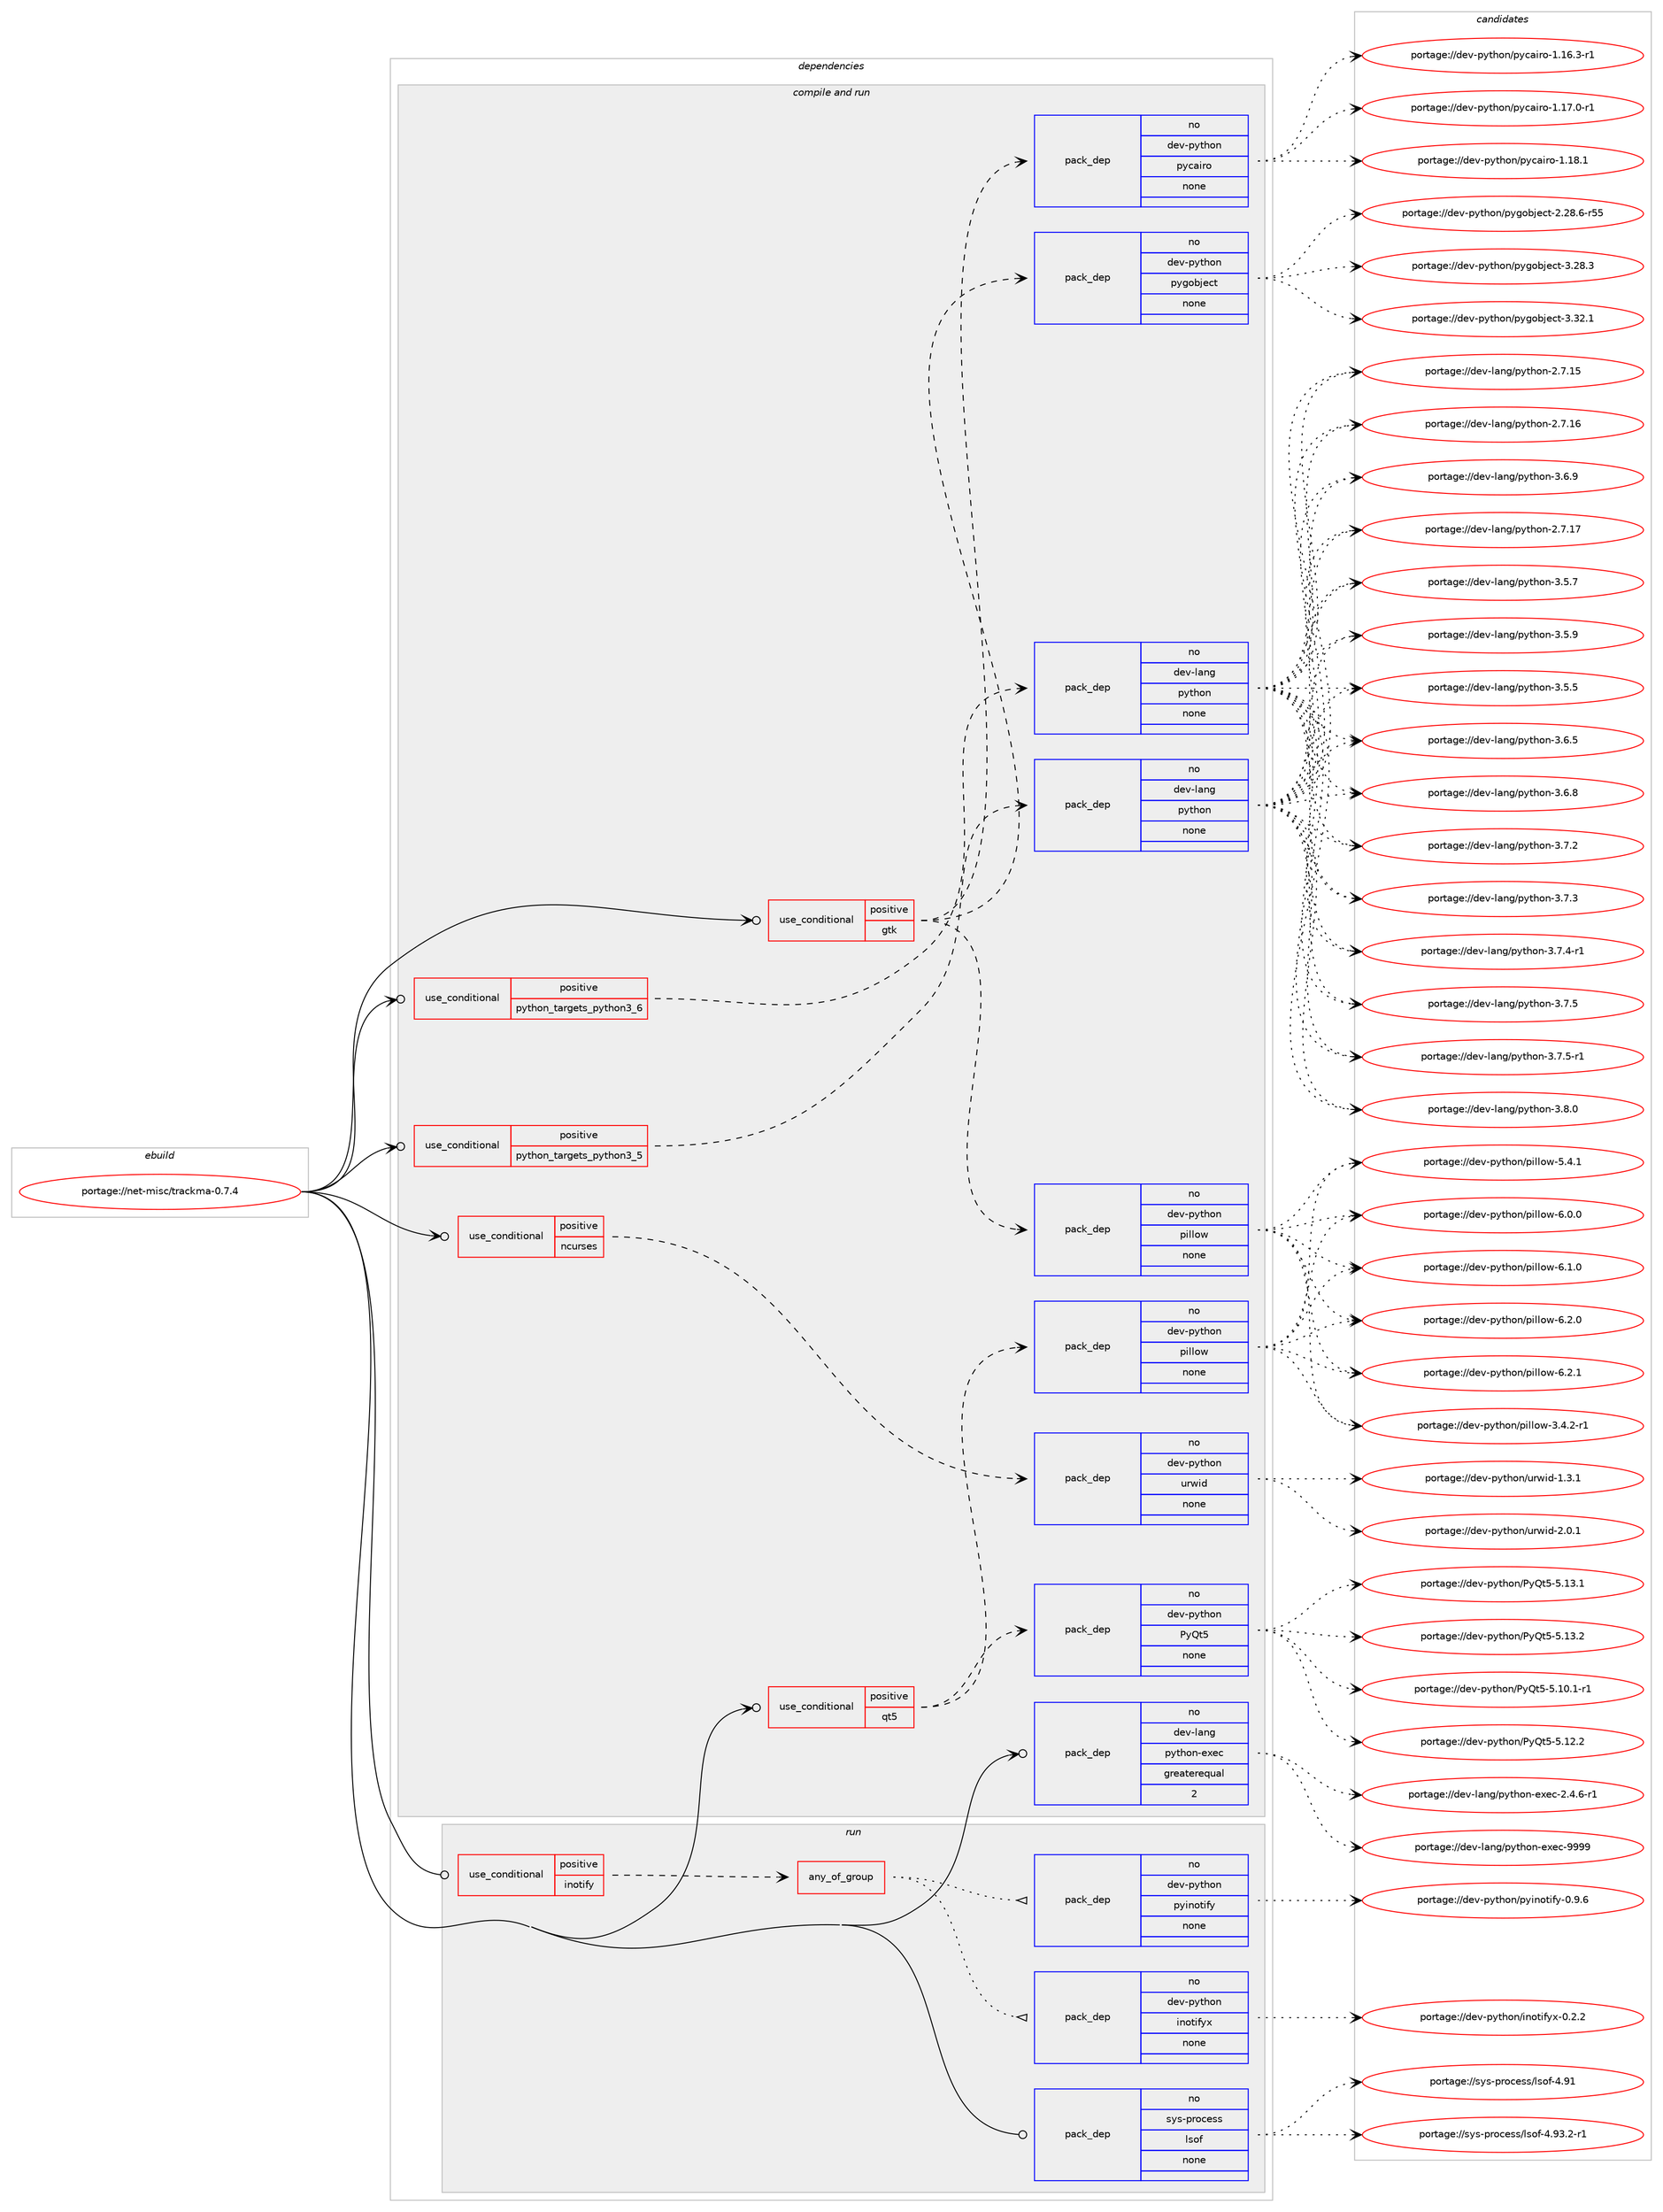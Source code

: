 digraph prolog {

# *************
# Graph options
# *************

newrank=true;
concentrate=true;
compound=true;
graph [rankdir=LR,fontname=Helvetica,fontsize=10,ranksep=1.5];#, ranksep=2.5, nodesep=0.2];
edge  [arrowhead=vee];
node  [fontname=Helvetica,fontsize=10];

# **********
# The ebuild
# **********

subgraph cluster_leftcol {
color=gray;
rank=same;
label=<<i>ebuild</i>>;
id [label="portage://net-misc/trackma-0.7.4", color=red, width=4, href="../net-misc/trackma-0.7.4.svg"];
}

# ****************
# The dependencies
# ****************

subgraph cluster_midcol {
color=gray;
label=<<i>dependencies</i>>;
subgraph cluster_compile {
fillcolor="#eeeeee";
style=filled;
label=<<i>compile</i>>;
}
subgraph cluster_compileandrun {
fillcolor="#eeeeee";
style=filled;
label=<<i>compile and run</i>>;
subgraph cond92728 {
dependency370764 [label=<<TABLE BORDER="0" CELLBORDER="1" CELLSPACING="0" CELLPADDING="4"><TR><TD ROWSPAN="3" CELLPADDING="10">use_conditional</TD></TR><TR><TD>positive</TD></TR><TR><TD>gtk</TD></TR></TABLE>>, shape=none, color=red];
subgraph pack271799 {
dependency370765 [label=<<TABLE BORDER="0" CELLBORDER="1" CELLSPACING="0" CELLPADDING="4" WIDTH="220"><TR><TD ROWSPAN="6" CELLPADDING="30">pack_dep</TD></TR><TR><TD WIDTH="110">no</TD></TR><TR><TD>dev-python</TD></TR><TR><TD>pygobject</TD></TR><TR><TD>none</TD></TR><TR><TD></TD></TR></TABLE>>, shape=none, color=blue];
}
dependency370764:e -> dependency370765:w [weight=20,style="dashed",arrowhead="vee"];
subgraph pack271800 {
dependency370766 [label=<<TABLE BORDER="0" CELLBORDER="1" CELLSPACING="0" CELLPADDING="4" WIDTH="220"><TR><TD ROWSPAN="6" CELLPADDING="30">pack_dep</TD></TR><TR><TD WIDTH="110">no</TD></TR><TR><TD>dev-python</TD></TR><TR><TD>pycairo</TD></TR><TR><TD>none</TD></TR><TR><TD></TD></TR></TABLE>>, shape=none, color=blue];
}
dependency370764:e -> dependency370766:w [weight=20,style="dashed",arrowhead="vee"];
subgraph pack271801 {
dependency370767 [label=<<TABLE BORDER="0" CELLBORDER="1" CELLSPACING="0" CELLPADDING="4" WIDTH="220"><TR><TD ROWSPAN="6" CELLPADDING="30">pack_dep</TD></TR><TR><TD WIDTH="110">no</TD></TR><TR><TD>dev-python</TD></TR><TR><TD>pillow</TD></TR><TR><TD>none</TD></TR><TR><TD></TD></TR></TABLE>>, shape=none, color=blue];
}
dependency370764:e -> dependency370767:w [weight=20,style="dashed",arrowhead="vee"];
}
id:e -> dependency370764:w [weight=20,style="solid",arrowhead="odotvee"];
subgraph cond92729 {
dependency370768 [label=<<TABLE BORDER="0" CELLBORDER="1" CELLSPACING="0" CELLPADDING="4"><TR><TD ROWSPAN="3" CELLPADDING="10">use_conditional</TD></TR><TR><TD>positive</TD></TR><TR><TD>ncurses</TD></TR></TABLE>>, shape=none, color=red];
subgraph pack271802 {
dependency370769 [label=<<TABLE BORDER="0" CELLBORDER="1" CELLSPACING="0" CELLPADDING="4" WIDTH="220"><TR><TD ROWSPAN="6" CELLPADDING="30">pack_dep</TD></TR><TR><TD WIDTH="110">no</TD></TR><TR><TD>dev-python</TD></TR><TR><TD>urwid</TD></TR><TR><TD>none</TD></TR><TR><TD></TD></TR></TABLE>>, shape=none, color=blue];
}
dependency370768:e -> dependency370769:w [weight=20,style="dashed",arrowhead="vee"];
}
id:e -> dependency370768:w [weight=20,style="solid",arrowhead="odotvee"];
subgraph cond92730 {
dependency370770 [label=<<TABLE BORDER="0" CELLBORDER="1" CELLSPACING="0" CELLPADDING="4"><TR><TD ROWSPAN="3" CELLPADDING="10">use_conditional</TD></TR><TR><TD>positive</TD></TR><TR><TD>python_targets_python3_5</TD></TR></TABLE>>, shape=none, color=red];
subgraph pack271803 {
dependency370771 [label=<<TABLE BORDER="0" CELLBORDER="1" CELLSPACING="0" CELLPADDING="4" WIDTH="220"><TR><TD ROWSPAN="6" CELLPADDING="30">pack_dep</TD></TR><TR><TD WIDTH="110">no</TD></TR><TR><TD>dev-lang</TD></TR><TR><TD>python</TD></TR><TR><TD>none</TD></TR><TR><TD></TD></TR></TABLE>>, shape=none, color=blue];
}
dependency370770:e -> dependency370771:w [weight=20,style="dashed",arrowhead="vee"];
}
id:e -> dependency370770:w [weight=20,style="solid",arrowhead="odotvee"];
subgraph cond92731 {
dependency370772 [label=<<TABLE BORDER="0" CELLBORDER="1" CELLSPACING="0" CELLPADDING="4"><TR><TD ROWSPAN="3" CELLPADDING="10">use_conditional</TD></TR><TR><TD>positive</TD></TR><TR><TD>python_targets_python3_6</TD></TR></TABLE>>, shape=none, color=red];
subgraph pack271804 {
dependency370773 [label=<<TABLE BORDER="0" CELLBORDER="1" CELLSPACING="0" CELLPADDING="4" WIDTH="220"><TR><TD ROWSPAN="6" CELLPADDING="30">pack_dep</TD></TR><TR><TD WIDTH="110">no</TD></TR><TR><TD>dev-lang</TD></TR><TR><TD>python</TD></TR><TR><TD>none</TD></TR><TR><TD></TD></TR></TABLE>>, shape=none, color=blue];
}
dependency370772:e -> dependency370773:w [weight=20,style="dashed",arrowhead="vee"];
}
id:e -> dependency370772:w [weight=20,style="solid",arrowhead="odotvee"];
subgraph cond92732 {
dependency370774 [label=<<TABLE BORDER="0" CELLBORDER="1" CELLSPACING="0" CELLPADDING="4"><TR><TD ROWSPAN="3" CELLPADDING="10">use_conditional</TD></TR><TR><TD>positive</TD></TR><TR><TD>qt5</TD></TR></TABLE>>, shape=none, color=red];
subgraph pack271805 {
dependency370775 [label=<<TABLE BORDER="0" CELLBORDER="1" CELLSPACING="0" CELLPADDING="4" WIDTH="220"><TR><TD ROWSPAN="6" CELLPADDING="30">pack_dep</TD></TR><TR><TD WIDTH="110">no</TD></TR><TR><TD>dev-python</TD></TR><TR><TD>PyQt5</TD></TR><TR><TD>none</TD></TR><TR><TD></TD></TR></TABLE>>, shape=none, color=blue];
}
dependency370774:e -> dependency370775:w [weight=20,style="dashed",arrowhead="vee"];
subgraph pack271806 {
dependency370776 [label=<<TABLE BORDER="0" CELLBORDER="1" CELLSPACING="0" CELLPADDING="4" WIDTH="220"><TR><TD ROWSPAN="6" CELLPADDING="30">pack_dep</TD></TR><TR><TD WIDTH="110">no</TD></TR><TR><TD>dev-python</TD></TR><TR><TD>pillow</TD></TR><TR><TD>none</TD></TR><TR><TD></TD></TR></TABLE>>, shape=none, color=blue];
}
dependency370774:e -> dependency370776:w [weight=20,style="dashed",arrowhead="vee"];
}
id:e -> dependency370774:w [weight=20,style="solid",arrowhead="odotvee"];
subgraph pack271807 {
dependency370777 [label=<<TABLE BORDER="0" CELLBORDER="1" CELLSPACING="0" CELLPADDING="4" WIDTH="220"><TR><TD ROWSPAN="6" CELLPADDING="30">pack_dep</TD></TR><TR><TD WIDTH="110">no</TD></TR><TR><TD>dev-lang</TD></TR><TR><TD>python-exec</TD></TR><TR><TD>greaterequal</TD></TR><TR><TD>2</TD></TR></TABLE>>, shape=none, color=blue];
}
id:e -> dependency370777:w [weight=20,style="solid",arrowhead="odotvee"];
}
subgraph cluster_run {
fillcolor="#eeeeee";
style=filled;
label=<<i>run</i>>;
subgraph cond92733 {
dependency370778 [label=<<TABLE BORDER="0" CELLBORDER="1" CELLSPACING="0" CELLPADDING="4"><TR><TD ROWSPAN="3" CELLPADDING="10">use_conditional</TD></TR><TR><TD>positive</TD></TR><TR><TD>inotify</TD></TR></TABLE>>, shape=none, color=red];
subgraph any6048 {
dependency370779 [label=<<TABLE BORDER="0" CELLBORDER="1" CELLSPACING="0" CELLPADDING="4"><TR><TD CELLPADDING="10">any_of_group</TD></TR></TABLE>>, shape=none, color=red];subgraph pack271808 {
dependency370780 [label=<<TABLE BORDER="0" CELLBORDER="1" CELLSPACING="0" CELLPADDING="4" WIDTH="220"><TR><TD ROWSPAN="6" CELLPADDING="30">pack_dep</TD></TR><TR><TD WIDTH="110">no</TD></TR><TR><TD>dev-python</TD></TR><TR><TD>inotifyx</TD></TR><TR><TD>none</TD></TR><TR><TD></TD></TR></TABLE>>, shape=none, color=blue];
}
dependency370779:e -> dependency370780:w [weight=20,style="dotted",arrowhead="oinv"];
subgraph pack271809 {
dependency370781 [label=<<TABLE BORDER="0" CELLBORDER="1" CELLSPACING="0" CELLPADDING="4" WIDTH="220"><TR><TD ROWSPAN="6" CELLPADDING="30">pack_dep</TD></TR><TR><TD WIDTH="110">no</TD></TR><TR><TD>dev-python</TD></TR><TR><TD>pyinotify</TD></TR><TR><TD>none</TD></TR><TR><TD></TD></TR></TABLE>>, shape=none, color=blue];
}
dependency370779:e -> dependency370781:w [weight=20,style="dotted",arrowhead="oinv"];
}
dependency370778:e -> dependency370779:w [weight=20,style="dashed",arrowhead="vee"];
}
id:e -> dependency370778:w [weight=20,style="solid",arrowhead="odot"];
subgraph pack271810 {
dependency370782 [label=<<TABLE BORDER="0" CELLBORDER="1" CELLSPACING="0" CELLPADDING="4" WIDTH="220"><TR><TD ROWSPAN="6" CELLPADDING="30">pack_dep</TD></TR><TR><TD WIDTH="110">no</TD></TR><TR><TD>sys-process</TD></TR><TR><TD>lsof</TD></TR><TR><TD>none</TD></TR><TR><TD></TD></TR></TABLE>>, shape=none, color=blue];
}
id:e -> dependency370782:w [weight=20,style="solid",arrowhead="odot"];
}
}

# **************
# The candidates
# **************

subgraph cluster_choices {
rank=same;
color=gray;
label=<<i>candidates</i>>;

subgraph choice271799 {
color=black;
nodesep=1;
choiceportage1001011184511212111610411111047112121103111981061019911645504650564654451145353 [label="portage://dev-python/pygobject-2.28.6-r55", color=red, width=4,href="../dev-python/pygobject-2.28.6-r55.svg"];
choiceportage1001011184511212111610411111047112121103111981061019911645514650564651 [label="portage://dev-python/pygobject-3.28.3", color=red, width=4,href="../dev-python/pygobject-3.28.3.svg"];
choiceportage1001011184511212111610411111047112121103111981061019911645514651504649 [label="portage://dev-python/pygobject-3.32.1", color=red, width=4,href="../dev-python/pygobject-3.32.1.svg"];
dependency370765:e -> choiceportage1001011184511212111610411111047112121103111981061019911645504650564654451145353:w [style=dotted,weight="100"];
dependency370765:e -> choiceportage1001011184511212111610411111047112121103111981061019911645514650564651:w [style=dotted,weight="100"];
dependency370765:e -> choiceportage1001011184511212111610411111047112121103111981061019911645514651504649:w [style=dotted,weight="100"];
}
subgraph choice271800 {
color=black;
nodesep=1;
choiceportage10010111845112121116104111110471121219997105114111454946495446514511449 [label="portage://dev-python/pycairo-1.16.3-r1", color=red, width=4,href="../dev-python/pycairo-1.16.3-r1.svg"];
choiceportage10010111845112121116104111110471121219997105114111454946495546484511449 [label="portage://dev-python/pycairo-1.17.0-r1", color=red, width=4,href="../dev-python/pycairo-1.17.0-r1.svg"];
choiceportage1001011184511212111610411111047112121999710511411145494649564649 [label="portage://dev-python/pycairo-1.18.1", color=red, width=4,href="../dev-python/pycairo-1.18.1.svg"];
dependency370766:e -> choiceportage10010111845112121116104111110471121219997105114111454946495446514511449:w [style=dotted,weight="100"];
dependency370766:e -> choiceportage10010111845112121116104111110471121219997105114111454946495546484511449:w [style=dotted,weight="100"];
dependency370766:e -> choiceportage1001011184511212111610411111047112121999710511411145494649564649:w [style=dotted,weight="100"];
}
subgraph choice271801 {
color=black;
nodesep=1;
choiceportage10010111845112121116104111110471121051081081111194551465246504511449 [label="portage://dev-python/pillow-3.4.2-r1", color=red, width=4,href="../dev-python/pillow-3.4.2-r1.svg"];
choiceportage1001011184511212111610411111047112105108108111119455346524649 [label="portage://dev-python/pillow-5.4.1", color=red, width=4,href="../dev-python/pillow-5.4.1.svg"];
choiceportage1001011184511212111610411111047112105108108111119455446484648 [label="portage://dev-python/pillow-6.0.0", color=red, width=4,href="../dev-python/pillow-6.0.0.svg"];
choiceportage1001011184511212111610411111047112105108108111119455446494648 [label="portage://dev-python/pillow-6.1.0", color=red, width=4,href="../dev-python/pillow-6.1.0.svg"];
choiceportage1001011184511212111610411111047112105108108111119455446504648 [label="portage://dev-python/pillow-6.2.0", color=red, width=4,href="../dev-python/pillow-6.2.0.svg"];
choiceportage1001011184511212111610411111047112105108108111119455446504649 [label="portage://dev-python/pillow-6.2.1", color=red, width=4,href="../dev-python/pillow-6.2.1.svg"];
dependency370767:e -> choiceportage10010111845112121116104111110471121051081081111194551465246504511449:w [style=dotted,weight="100"];
dependency370767:e -> choiceportage1001011184511212111610411111047112105108108111119455346524649:w [style=dotted,weight="100"];
dependency370767:e -> choiceportage1001011184511212111610411111047112105108108111119455446484648:w [style=dotted,weight="100"];
dependency370767:e -> choiceportage1001011184511212111610411111047112105108108111119455446494648:w [style=dotted,weight="100"];
dependency370767:e -> choiceportage1001011184511212111610411111047112105108108111119455446504648:w [style=dotted,weight="100"];
dependency370767:e -> choiceportage1001011184511212111610411111047112105108108111119455446504649:w [style=dotted,weight="100"];
}
subgraph choice271802 {
color=black;
nodesep=1;
choiceportage1001011184511212111610411111047117114119105100454946514649 [label="portage://dev-python/urwid-1.3.1", color=red, width=4,href="../dev-python/urwid-1.3.1.svg"];
choiceportage1001011184511212111610411111047117114119105100455046484649 [label="portage://dev-python/urwid-2.0.1", color=red, width=4,href="../dev-python/urwid-2.0.1.svg"];
dependency370769:e -> choiceportage1001011184511212111610411111047117114119105100454946514649:w [style=dotted,weight="100"];
dependency370769:e -> choiceportage1001011184511212111610411111047117114119105100455046484649:w [style=dotted,weight="100"];
}
subgraph choice271803 {
color=black;
nodesep=1;
choiceportage10010111845108971101034711212111610411111045504655464953 [label="portage://dev-lang/python-2.7.15", color=red, width=4,href="../dev-lang/python-2.7.15.svg"];
choiceportage10010111845108971101034711212111610411111045504655464954 [label="portage://dev-lang/python-2.7.16", color=red, width=4,href="../dev-lang/python-2.7.16.svg"];
choiceportage10010111845108971101034711212111610411111045504655464955 [label="portage://dev-lang/python-2.7.17", color=red, width=4,href="../dev-lang/python-2.7.17.svg"];
choiceportage100101118451089711010347112121116104111110455146534653 [label="portage://dev-lang/python-3.5.5", color=red, width=4,href="../dev-lang/python-3.5.5.svg"];
choiceportage100101118451089711010347112121116104111110455146534655 [label="portage://dev-lang/python-3.5.7", color=red, width=4,href="../dev-lang/python-3.5.7.svg"];
choiceportage100101118451089711010347112121116104111110455146534657 [label="portage://dev-lang/python-3.5.9", color=red, width=4,href="../dev-lang/python-3.5.9.svg"];
choiceportage100101118451089711010347112121116104111110455146544653 [label="portage://dev-lang/python-3.6.5", color=red, width=4,href="../dev-lang/python-3.6.5.svg"];
choiceportage100101118451089711010347112121116104111110455146544656 [label="portage://dev-lang/python-3.6.8", color=red, width=4,href="../dev-lang/python-3.6.8.svg"];
choiceportage100101118451089711010347112121116104111110455146544657 [label="portage://dev-lang/python-3.6.9", color=red, width=4,href="../dev-lang/python-3.6.9.svg"];
choiceportage100101118451089711010347112121116104111110455146554650 [label="portage://dev-lang/python-3.7.2", color=red, width=4,href="../dev-lang/python-3.7.2.svg"];
choiceportage100101118451089711010347112121116104111110455146554651 [label="portage://dev-lang/python-3.7.3", color=red, width=4,href="../dev-lang/python-3.7.3.svg"];
choiceportage1001011184510897110103471121211161041111104551465546524511449 [label="portage://dev-lang/python-3.7.4-r1", color=red, width=4,href="../dev-lang/python-3.7.4-r1.svg"];
choiceportage100101118451089711010347112121116104111110455146554653 [label="portage://dev-lang/python-3.7.5", color=red, width=4,href="../dev-lang/python-3.7.5.svg"];
choiceportage1001011184510897110103471121211161041111104551465546534511449 [label="portage://dev-lang/python-3.7.5-r1", color=red, width=4,href="../dev-lang/python-3.7.5-r1.svg"];
choiceportage100101118451089711010347112121116104111110455146564648 [label="portage://dev-lang/python-3.8.0", color=red, width=4,href="../dev-lang/python-3.8.0.svg"];
dependency370771:e -> choiceportage10010111845108971101034711212111610411111045504655464953:w [style=dotted,weight="100"];
dependency370771:e -> choiceportage10010111845108971101034711212111610411111045504655464954:w [style=dotted,weight="100"];
dependency370771:e -> choiceportage10010111845108971101034711212111610411111045504655464955:w [style=dotted,weight="100"];
dependency370771:e -> choiceportage100101118451089711010347112121116104111110455146534653:w [style=dotted,weight="100"];
dependency370771:e -> choiceportage100101118451089711010347112121116104111110455146534655:w [style=dotted,weight="100"];
dependency370771:e -> choiceportage100101118451089711010347112121116104111110455146534657:w [style=dotted,weight="100"];
dependency370771:e -> choiceportage100101118451089711010347112121116104111110455146544653:w [style=dotted,weight="100"];
dependency370771:e -> choiceportage100101118451089711010347112121116104111110455146544656:w [style=dotted,weight="100"];
dependency370771:e -> choiceportage100101118451089711010347112121116104111110455146544657:w [style=dotted,weight="100"];
dependency370771:e -> choiceportage100101118451089711010347112121116104111110455146554650:w [style=dotted,weight="100"];
dependency370771:e -> choiceportage100101118451089711010347112121116104111110455146554651:w [style=dotted,weight="100"];
dependency370771:e -> choiceportage1001011184510897110103471121211161041111104551465546524511449:w [style=dotted,weight="100"];
dependency370771:e -> choiceportage100101118451089711010347112121116104111110455146554653:w [style=dotted,weight="100"];
dependency370771:e -> choiceportage1001011184510897110103471121211161041111104551465546534511449:w [style=dotted,weight="100"];
dependency370771:e -> choiceportage100101118451089711010347112121116104111110455146564648:w [style=dotted,weight="100"];
}
subgraph choice271804 {
color=black;
nodesep=1;
choiceportage10010111845108971101034711212111610411111045504655464953 [label="portage://dev-lang/python-2.7.15", color=red, width=4,href="../dev-lang/python-2.7.15.svg"];
choiceportage10010111845108971101034711212111610411111045504655464954 [label="portage://dev-lang/python-2.7.16", color=red, width=4,href="../dev-lang/python-2.7.16.svg"];
choiceportage10010111845108971101034711212111610411111045504655464955 [label="portage://dev-lang/python-2.7.17", color=red, width=4,href="../dev-lang/python-2.7.17.svg"];
choiceportage100101118451089711010347112121116104111110455146534653 [label="portage://dev-lang/python-3.5.5", color=red, width=4,href="../dev-lang/python-3.5.5.svg"];
choiceportage100101118451089711010347112121116104111110455146534655 [label="portage://dev-lang/python-3.5.7", color=red, width=4,href="../dev-lang/python-3.5.7.svg"];
choiceportage100101118451089711010347112121116104111110455146534657 [label="portage://dev-lang/python-3.5.9", color=red, width=4,href="../dev-lang/python-3.5.9.svg"];
choiceportage100101118451089711010347112121116104111110455146544653 [label="portage://dev-lang/python-3.6.5", color=red, width=4,href="../dev-lang/python-3.6.5.svg"];
choiceportage100101118451089711010347112121116104111110455146544656 [label="portage://dev-lang/python-3.6.8", color=red, width=4,href="../dev-lang/python-3.6.8.svg"];
choiceportage100101118451089711010347112121116104111110455146544657 [label="portage://dev-lang/python-3.6.9", color=red, width=4,href="../dev-lang/python-3.6.9.svg"];
choiceportage100101118451089711010347112121116104111110455146554650 [label="portage://dev-lang/python-3.7.2", color=red, width=4,href="../dev-lang/python-3.7.2.svg"];
choiceportage100101118451089711010347112121116104111110455146554651 [label="portage://dev-lang/python-3.7.3", color=red, width=4,href="../dev-lang/python-3.7.3.svg"];
choiceportage1001011184510897110103471121211161041111104551465546524511449 [label="portage://dev-lang/python-3.7.4-r1", color=red, width=4,href="../dev-lang/python-3.7.4-r1.svg"];
choiceportage100101118451089711010347112121116104111110455146554653 [label="portage://dev-lang/python-3.7.5", color=red, width=4,href="../dev-lang/python-3.7.5.svg"];
choiceportage1001011184510897110103471121211161041111104551465546534511449 [label="portage://dev-lang/python-3.7.5-r1", color=red, width=4,href="../dev-lang/python-3.7.5-r1.svg"];
choiceportage100101118451089711010347112121116104111110455146564648 [label="portage://dev-lang/python-3.8.0", color=red, width=4,href="../dev-lang/python-3.8.0.svg"];
dependency370773:e -> choiceportage10010111845108971101034711212111610411111045504655464953:w [style=dotted,weight="100"];
dependency370773:e -> choiceportage10010111845108971101034711212111610411111045504655464954:w [style=dotted,weight="100"];
dependency370773:e -> choiceportage10010111845108971101034711212111610411111045504655464955:w [style=dotted,weight="100"];
dependency370773:e -> choiceportage100101118451089711010347112121116104111110455146534653:w [style=dotted,weight="100"];
dependency370773:e -> choiceportage100101118451089711010347112121116104111110455146534655:w [style=dotted,weight="100"];
dependency370773:e -> choiceportage100101118451089711010347112121116104111110455146534657:w [style=dotted,weight="100"];
dependency370773:e -> choiceportage100101118451089711010347112121116104111110455146544653:w [style=dotted,weight="100"];
dependency370773:e -> choiceportage100101118451089711010347112121116104111110455146544656:w [style=dotted,weight="100"];
dependency370773:e -> choiceportage100101118451089711010347112121116104111110455146544657:w [style=dotted,weight="100"];
dependency370773:e -> choiceportage100101118451089711010347112121116104111110455146554650:w [style=dotted,weight="100"];
dependency370773:e -> choiceportage100101118451089711010347112121116104111110455146554651:w [style=dotted,weight="100"];
dependency370773:e -> choiceportage1001011184510897110103471121211161041111104551465546524511449:w [style=dotted,weight="100"];
dependency370773:e -> choiceportage100101118451089711010347112121116104111110455146554653:w [style=dotted,weight="100"];
dependency370773:e -> choiceportage1001011184510897110103471121211161041111104551465546534511449:w [style=dotted,weight="100"];
dependency370773:e -> choiceportage100101118451089711010347112121116104111110455146564648:w [style=dotted,weight="100"];
}
subgraph choice271805 {
color=black;
nodesep=1;
choiceportage1001011184511212111610411111047801218111653455346494846494511449 [label="portage://dev-python/PyQt5-5.10.1-r1", color=red, width=4,href="../dev-python/PyQt5-5.10.1-r1.svg"];
choiceportage100101118451121211161041111104780121811165345534649504650 [label="portage://dev-python/PyQt5-5.12.2", color=red, width=4,href="../dev-python/PyQt5-5.12.2.svg"];
choiceportage100101118451121211161041111104780121811165345534649514649 [label="portage://dev-python/PyQt5-5.13.1", color=red, width=4,href="../dev-python/PyQt5-5.13.1.svg"];
choiceportage100101118451121211161041111104780121811165345534649514650 [label="portage://dev-python/PyQt5-5.13.2", color=red, width=4,href="../dev-python/PyQt5-5.13.2.svg"];
dependency370775:e -> choiceportage1001011184511212111610411111047801218111653455346494846494511449:w [style=dotted,weight="100"];
dependency370775:e -> choiceportage100101118451121211161041111104780121811165345534649504650:w [style=dotted,weight="100"];
dependency370775:e -> choiceportage100101118451121211161041111104780121811165345534649514649:w [style=dotted,weight="100"];
dependency370775:e -> choiceportage100101118451121211161041111104780121811165345534649514650:w [style=dotted,weight="100"];
}
subgraph choice271806 {
color=black;
nodesep=1;
choiceportage10010111845112121116104111110471121051081081111194551465246504511449 [label="portage://dev-python/pillow-3.4.2-r1", color=red, width=4,href="../dev-python/pillow-3.4.2-r1.svg"];
choiceportage1001011184511212111610411111047112105108108111119455346524649 [label="portage://dev-python/pillow-5.4.1", color=red, width=4,href="../dev-python/pillow-5.4.1.svg"];
choiceportage1001011184511212111610411111047112105108108111119455446484648 [label="portage://dev-python/pillow-6.0.0", color=red, width=4,href="../dev-python/pillow-6.0.0.svg"];
choiceportage1001011184511212111610411111047112105108108111119455446494648 [label="portage://dev-python/pillow-6.1.0", color=red, width=4,href="../dev-python/pillow-6.1.0.svg"];
choiceportage1001011184511212111610411111047112105108108111119455446504648 [label="portage://dev-python/pillow-6.2.0", color=red, width=4,href="../dev-python/pillow-6.2.0.svg"];
choiceportage1001011184511212111610411111047112105108108111119455446504649 [label="portage://dev-python/pillow-6.2.1", color=red, width=4,href="../dev-python/pillow-6.2.1.svg"];
dependency370776:e -> choiceportage10010111845112121116104111110471121051081081111194551465246504511449:w [style=dotted,weight="100"];
dependency370776:e -> choiceportage1001011184511212111610411111047112105108108111119455346524649:w [style=dotted,weight="100"];
dependency370776:e -> choiceportage1001011184511212111610411111047112105108108111119455446484648:w [style=dotted,weight="100"];
dependency370776:e -> choiceportage1001011184511212111610411111047112105108108111119455446494648:w [style=dotted,weight="100"];
dependency370776:e -> choiceportage1001011184511212111610411111047112105108108111119455446504648:w [style=dotted,weight="100"];
dependency370776:e -> choiceportage1001011184511212111610411111047112105108108111119455446504649:w [style=dotted,weight="100"];
}
subgraph choice271807 {
color=black;
nodesep=1;
choiceportage10010111845108971101034711212111610411111045101120101994550465246544511449 [label="portage://dev-lang/python-exec-2.4.6-r1", color=red, width=4,href="../dev-lang/python-exec-2.4.6-r1.svg"];
choiceportage10010111845108971101034711212111610411111045101120101994557575757 [label="portage://dev-lang/python-exec-9999", color=red, width=4,href="../dev-lang/python-exec-9999.svg"];
dependency370777:e -> choiceportage10010111845108971101034711212111610411111045101120101994550465246544511449:w [style=dotted,weight="100"];
dependency370777:e -> choiceportage10010111845108971101034711212111610411111045101120101994557575757:w [style=dotted,weight="100"];
}
subgraph choice271808 {
color=black;
nodesep=1;
choiceportage1001011184511212111610411111047105110111116105102121120454846504650 [label="portage://dev-python/inotifyx-0.2.2", color=red, width=4,href="../dev-python/inotifyx-0.2.2.svg"];
dependency370780:e -> choiceportage1001011184511212111610411111047105110111116105102121120454846504650:w [style=dotted,weight="100"];
}
subgraph choice271809 {
color=black;
nodesep=1;
choiceportage1001011184511212111610411111047112121105110111116105102121454846574654 [label="portage://dev-python/pyinotify-0.9.6", color=red, width=4,href="../dev-python/pyinotify-0.9.6.svg"];
dependency370781:e -> choiceportage1001011184511212111610411111047112121105110111116105102121454846574654:w [style=dotted,weight="100"];
}
subgraph choice271810 {
color=black;
nodesep=1;
choiceportage1151211154511211411199101115115471081151111024552465749 [label="portage://sys-process/lsof-4.91", color=red, width=4,href="../sys-process/lsof-4.91.svg"];
choiceportage115121115451121141119910111511547108115111102455246575146504511449 [label="portage://sys-process/lsof-4.93.2-r1", color=red, width=4,href="../sys-process/lsof-4.93.2-r1.svg"];
dependency370782:e -> choiceportage1151211154511211411199101115115471081151111024552465749:w [style=dotted,weight="100"];
dependency370782:e -> choiceportage115121115451121141119910111511547108115111102455246575146504511449:w [style=dotted,weight="100"];
}
}

}
